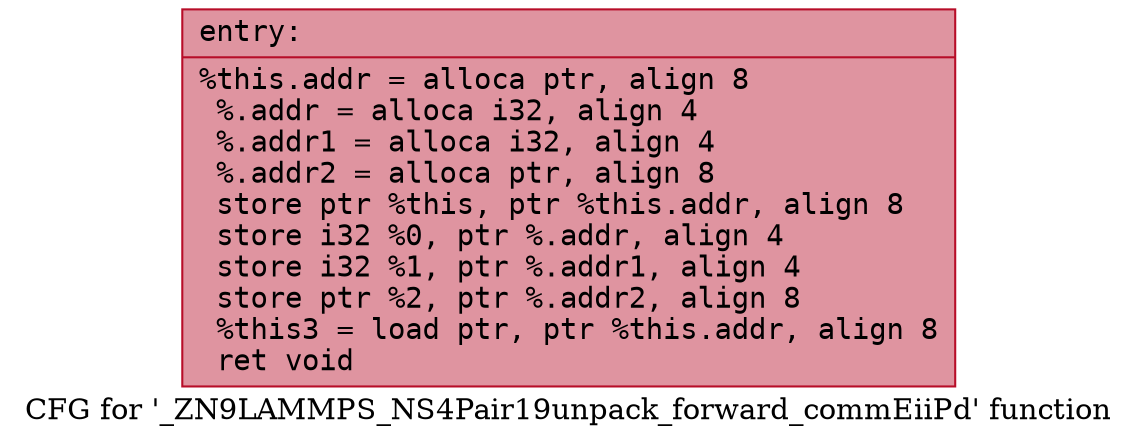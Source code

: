 digraph "CFG for '_ZN9LAMMPS_NS4Pair19unpack_forward_commEiiPd' function" {
	label="CFG for '_ZN9LAMMPS_NS4Pair19unpack_forward_commEiiPd' function";

	Node0x55f528d96710 [shape=record,color="#b70d28ff", style=filled, fillcolor="#b70d2870" fontname="Courier",label="{entry:\l|  %this.addr = alloca ptr, align 8\l  %.addr = alloca i32, align 4\l  %.addr1 = alloca i32, align 4\l  %.addr2 = alloca ptr, align 8\l  store ptr %this, ptr %this.addr, align 8\l  store i32 %0, ptr %.addr, align 4\l  store i32 %1, ptr %.addr1, align 4\l  store ptr %2, ptr %.addr2, align 8\l  %this3 = load ptr, ptr %this.addr, align 8\l  ret void\l}"];
}
